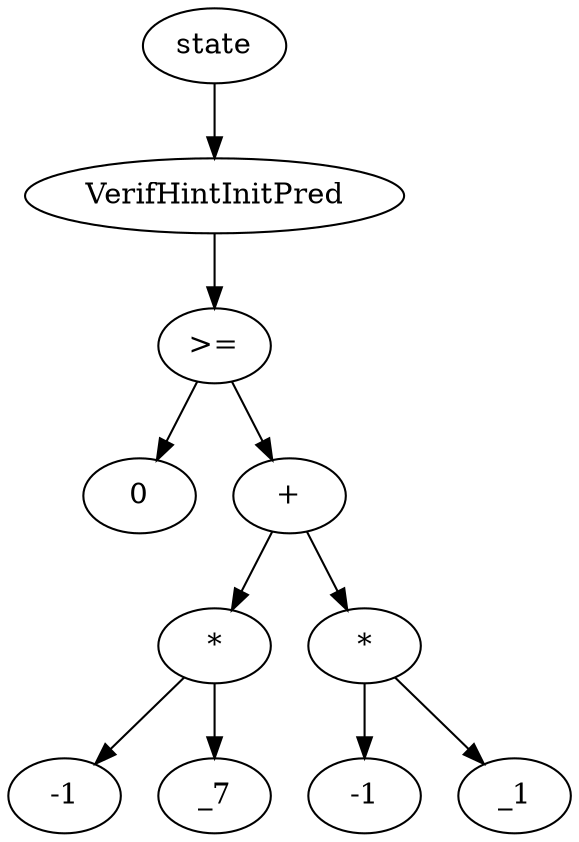 digraph dag {
0 [label="state"];
1 [label="VerifHintInitPred"];
2 [label=">="];
3 [label="0"];
4 [label="+"];
5 [label="*"];
6 [label="-1"];
7 [label="_7"];
8 [label="*"];
9 [label="-1"];
10 [label="_1"];
"0" -> "1"[label=""]
"1" -> "2"[label=""]
"2" -> "4"[label=""]
"2" -> "3"[label=""]
"4" -> "5"[label=""]
"4" -> "8"[label=""]
"5" -> "7"[label=""]
"5" -> "6"[label=""]
"8" -> "10"[label=""]
"8" -> "9"[label=""]
}
